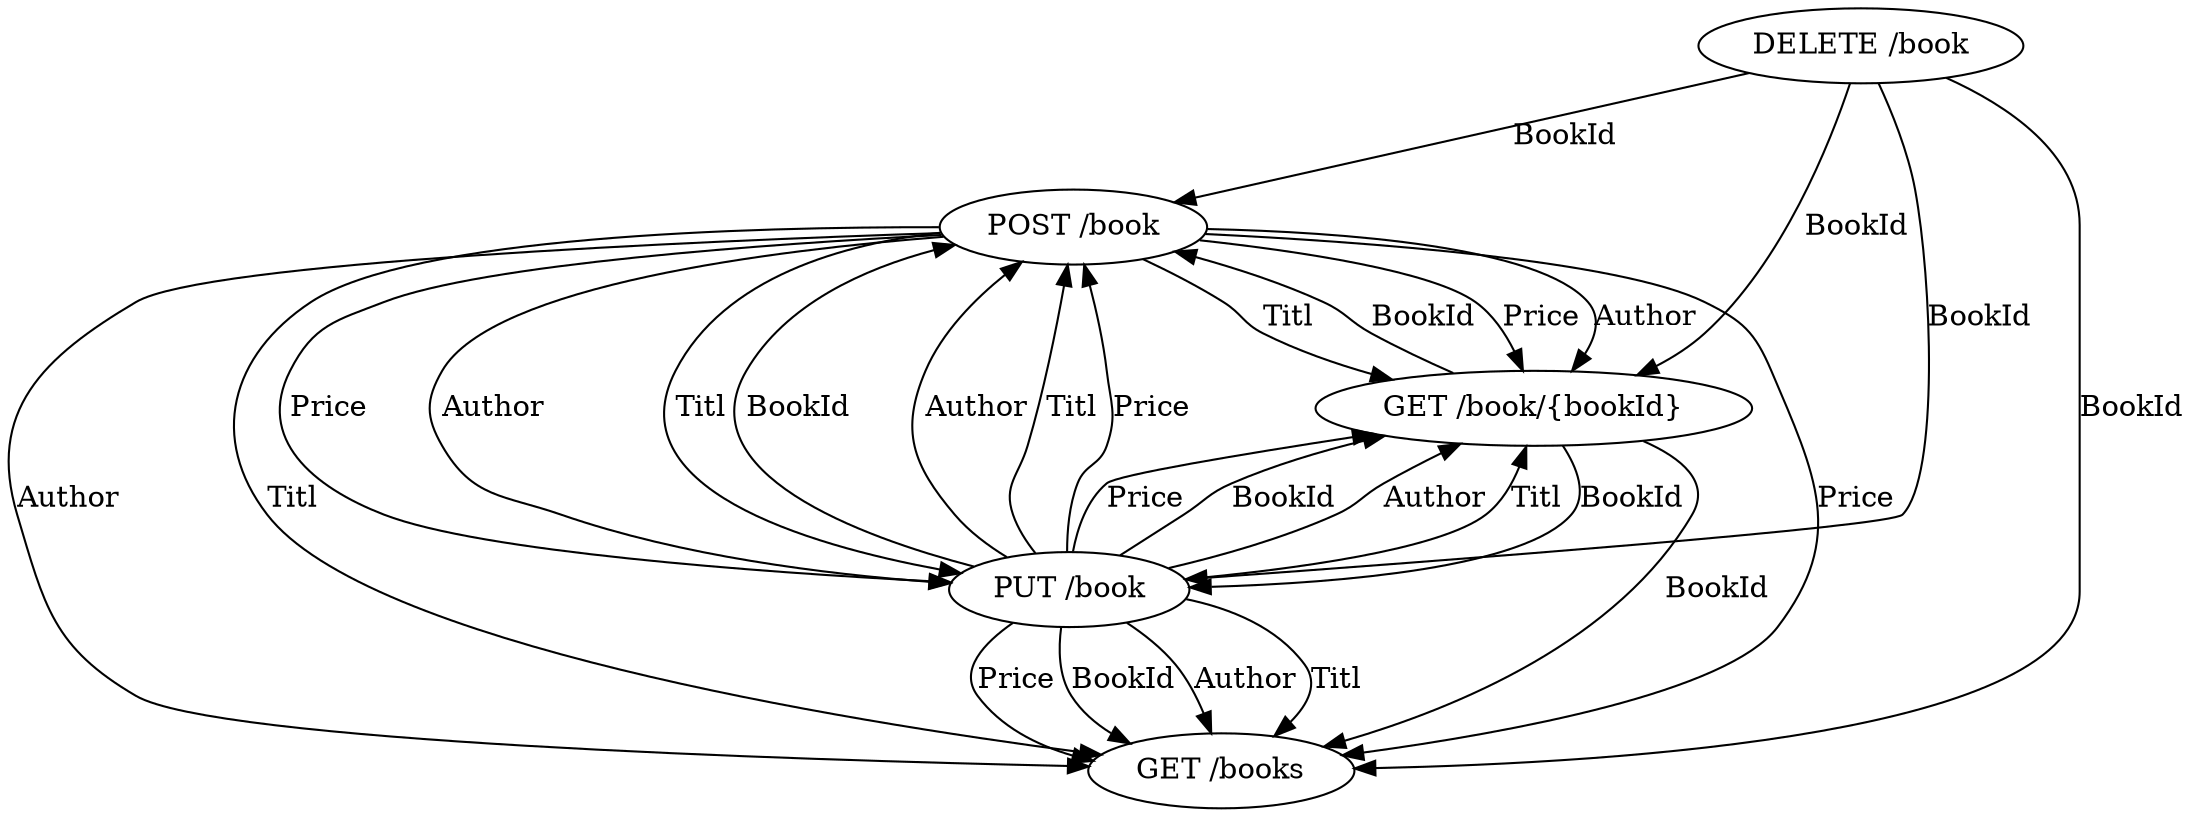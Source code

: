 digraph G {
  1 [ label="POST /book" ];
  2 [ label="GET /book/{bookId}" ];
  3 [ label="DELETE /book" ];
  4 [ label="PUT /book" ];
  5 [ label="GET /books" ];
  1 -> 5 [ label="Author" ];
  1 -> 5 [ label="Titl" ];
  1 -> 5 [ label="Price" ];
  2 -> 5 [ label="BookId" ];
  4 -> 5 [ label="BookId" ];
  4 -> 5 [ label="Author" ];
  4 -> 5 [ label="Titl" ];
  4 -> 5 [ label="Price" ];
  3 -> 5 [ label="BookId" ];
  2 -> 1 [ label="BookId" ];
  4 -> 1 [ label="BookId" ];
  4 -> 1 [ label="Author" ];
  4 -> 1 [ label="Titl" ];
  4 -> 1 [ label="Price" ];
  3 -> 1 [ label="BookId" ];
  1 -> 2 [ label="Price" ];
  1 -> 2 [ label="Author" ];
  1 -> 2 [ label="Titl" ];
  4 -> 2 [ label="Price" ];
  4 -> 2 [ label="BookId" ];
  4 -> 2 [ label="Author" ];
  4 -> 2 [ label="Titl" ];
  3 -> 2 [ label="BookId" ];
  1 -> 4 [ label="Price" ];
  1 -> 4 [ label="Author" ];
  1 -> 4 [ label="Titl" ];
  2 -> 4 [ label="BookId" ];
  3 -> 4 [ label="BookId" ];
}
